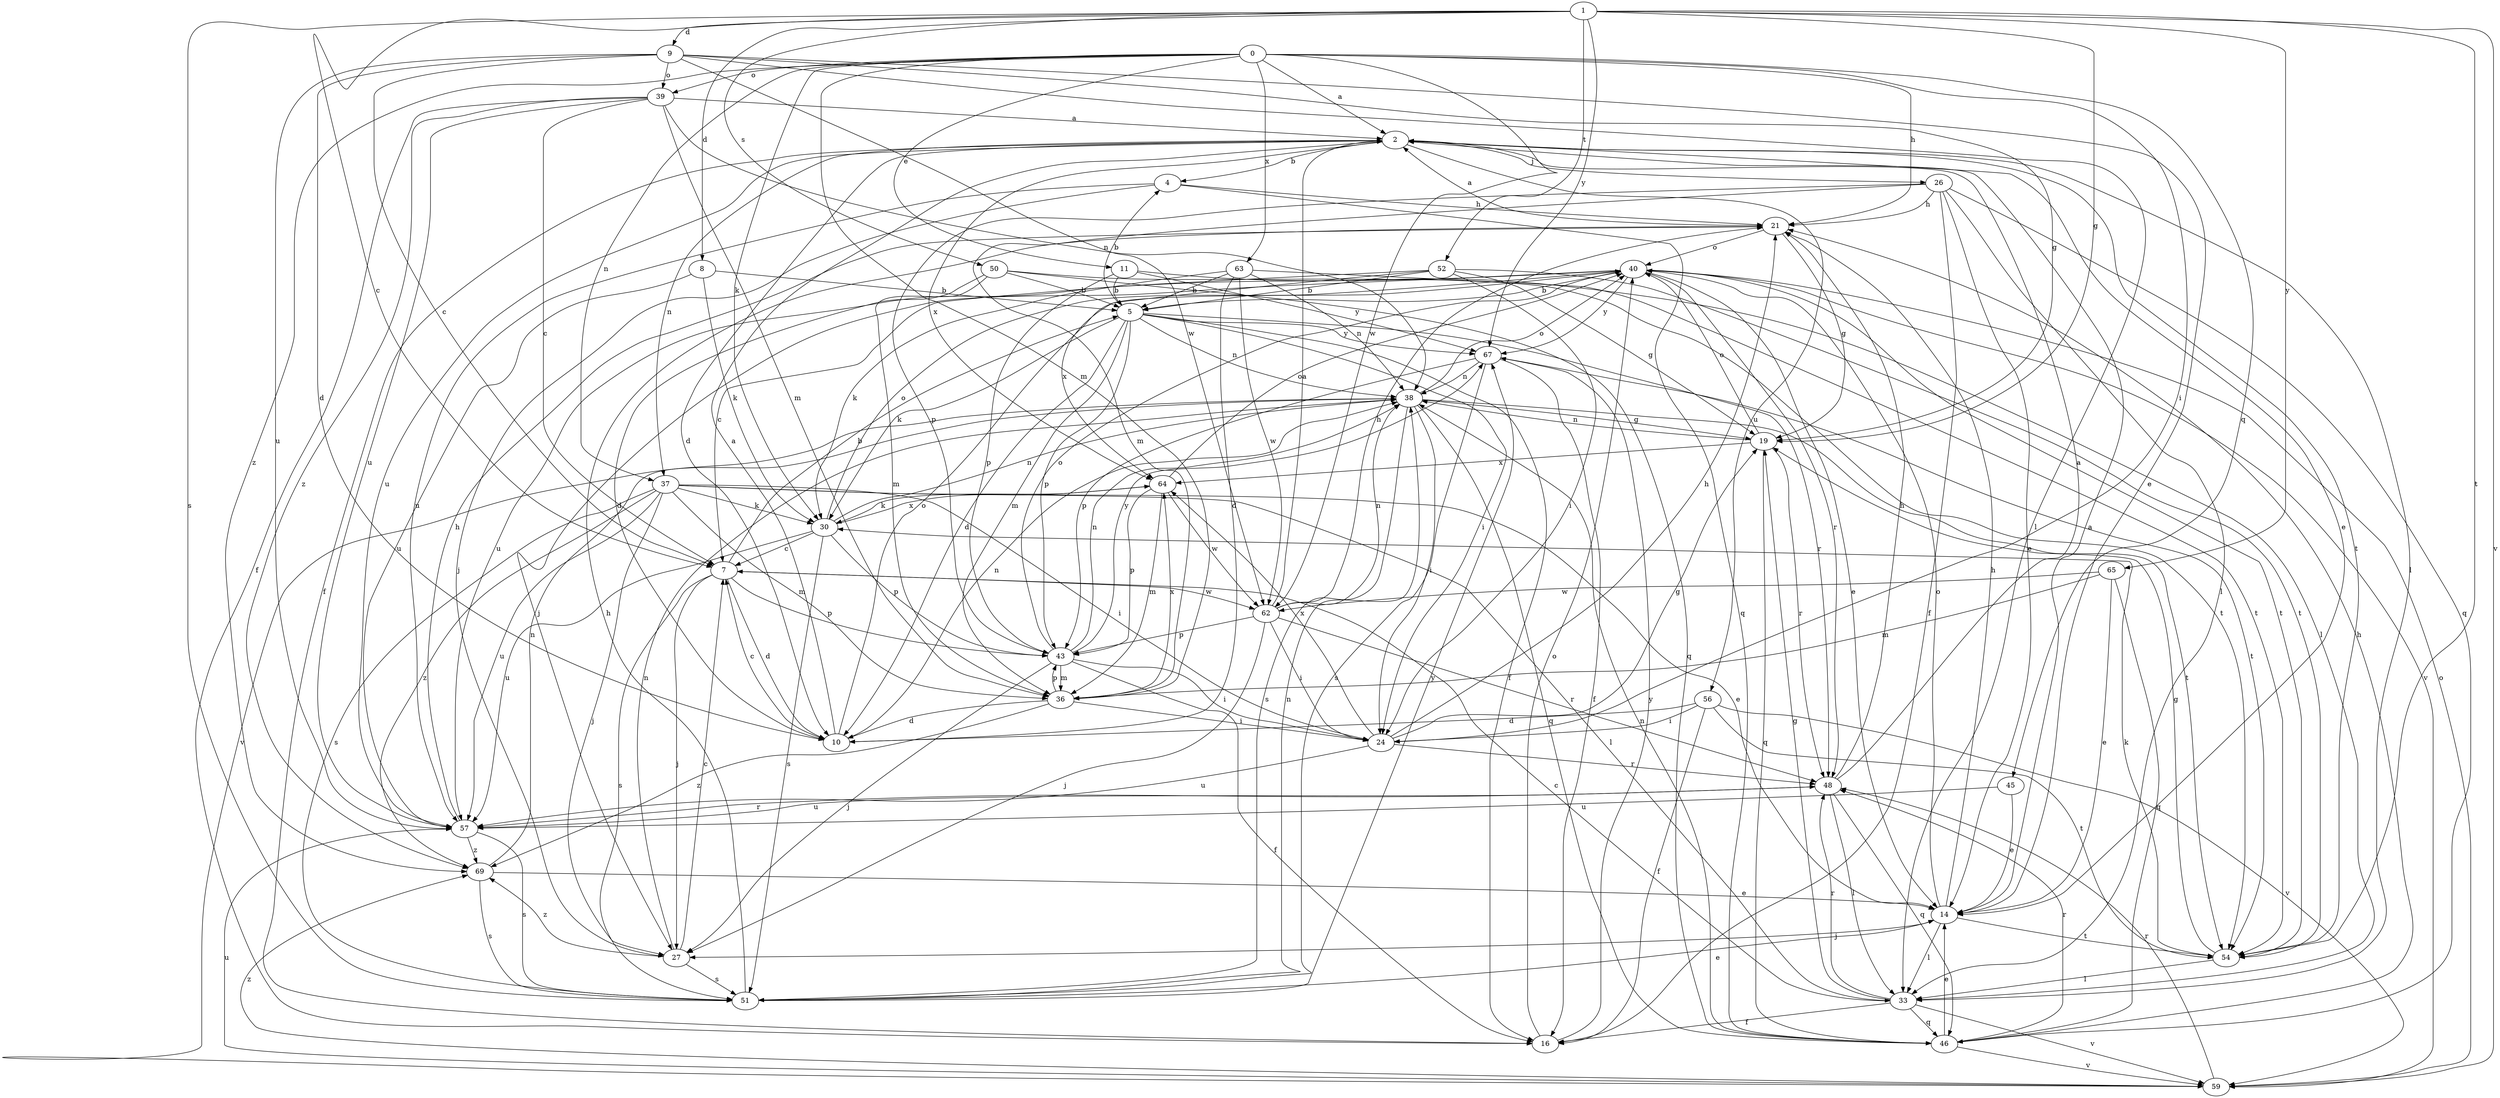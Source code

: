 strict digraph  {
0;
1;
2;
4;
5;
7;
8;
9;
10;
11;
14;
16;
19;
21;
24;
26;
27;
30;
33;
36;
37;
38;
39;
40;
43;
45;
46;
48;
50;
51;
52;
54;
56;
57;
59;
62;
63;
64;
65;
67;
69;
0 -> 2  [label=a];
0 -> 11  [label=e];
0 -> 21  [label=h];
0 -> 24  [label=i];
0 -> 30  [label=k];
0 -> 36  [label=m];
0 -> 37  [label=n];
0 -> 39  [label=o];
0 -> 45  [label=q];
0 -> 62  [label=w];
0 -> 63  [label=x];
0 -> 69  [label=z];
1 -> 7  [label=c];
1 -> 8  [label=d];
1 -> 9  [label=d];
1 -> 19  [label=g];
1 -> 50  [label=s];
1 -> 51  [label=s];
1 -> 52  [label=t];
1 -> 54  [label=t];
1 -> 59  [label=v];
1 -> 65  [label=y];
1 -> 67  [label=y];
2 -> 4  [label=b];
2 -> 10  [label=d];
2 -> 14  [label=e];
2 -> 16  [label=f];
2 -> 26  [label=j];
2 -> 33  [label=l];
2 -> 37  [label=n];
2 -> 54  [label=t];
2 -> 56  [label=u];
2 -> 57  [label=u];
2 -> 64  [label=x];
4 -> 21  [label=h];
4 -> 27  [label=j];
4 -> 46  [label=q];
4 -> 57  [label=u];
5 -> 4  [label=b];
5 -> 10  [label=d];
5 -> 16  [label=f];
5 -> 24  [label=i];
5 -> 30  [label=k];
5 -> 36  [label=m];
5 -> 38  [label=n];
5 -> 43  [label=p];
5 -> 48  [label=r];
5 -> 67  [label=y];
7 -> 5  [label=b];
7 -> 10  [label=d];
7 -> 27  [label=j];
7 -> 43  [label=p];
7 -> 51  [label=s];
7 -> 62  [label=w];
8 -> 5  [label=b];
8 -> 30  [label=k];
8 -> 57  [label=u];
9 -> 7  [label=c];
9 -> 10  [label=d];
9 -> 14  [label=e];
9 -> 19  [label=g];
9 -> 33  [label=l];
9 -> 39  [label=o];
9 -> 57  [label=u];
9 -> 62  [label=w];
10 -> 2  [label=a];
10 -> 7  [label=c];
10 -> 38  [label=n];
10 -> 40  [label=o];
11 -> 5  [label=b];
11 -> 33  [label=l];
11 -> 43  [label=p];
11 -> 67  [label=y];
14 -> 2  [label=a];
14 -> 21  [label=h];
14 -> 27  [label=j];
14 -> 33  [label=l];
14 -> 40  [label=o];
14 -> 54  [label=t];
16 -> 40  [label=o];
16 -> 67  [label=y];
19 -> 38  [label=n];
19 -> 40  [label=o];
19 -> 46  [label=q];
19 -> 48  [label=r];
19 -> 64  [label=x];
21 -> 2  [label=a];
21 -> 19  [label=g];
21 -> 40  [label=o];
24 -> 19  [label=g];
24 -> 21  [label=h];
24 -> 48  [label=r];
24 -> 57  [label=u];
24 -> 64  [label=x];
26 -> 14  [label=e];
26 -> 16  [label=f];
26 -> 21  [label=h];
26 -> 33  [label=l];
26 -> 36  [label=m];
26 -> 43  [label=p];
26 -> 46  [label=q];
27 -> 7  [label=c];
27 -> 38  [label=n];
27 -> 51  [label=s];
27 -> 69  [label=z];
30 -> 7  [label=c];
30 -> 38  [label=n];
30 -> 40  [label=o];
30 -> 43  [label=p];
30 -> 51  [label=s];
30 -> 57  [label=u];
30 -> 64  [label=x];
33 -> 7  [label=c];
33 -> 16  [label=f];
33 -> 19  [label=g];
33 -> 46  [label=q];
33 -> 48  [label=r];
33 -> 59  [label=v];
36 -> 10  [label=d];
36 -> 24  [label=i];
36 -> 43  [label=p];
36 -> 64  [label=x];
36 -> 69  [label=z];
37 -> 14  [label=e];
37 -> 24  [label=i];
37 -> 27  [label=j];
37 -> 30  [label=k];
37 -> 33  [label=l];
37 -> 36  [label=m];
37 -> 51  [label=s];
37 -> 57  [label=u];
37 -> 69  [label=z];
38 -> 19  [label=g];
38 -> 24  [label=i];
38 -> 40  [label=o];
38 -> 46  [label=q];
38 -> 51  [label=s];
38 -> 54  [label=t];
38 -> 59  [label=v];
39 -> 2  [label=a];
39 -> 7  [label=c];
39 -> 16  [label=f];
39 -> 36  [label=m];
39 -> 38  [label=n];
39 -> 57  [label=u];
39 -> 69  [label=z];
40 -> 5  [label=b];
40 -> 14  [label=e];
40 -> 27  [label=j];
40 -> 48  [label=r];
40 -> 54  [label=t];
40 -> 57  [label=u];
40 -> 59  [label=v];
40 -> 67  [label=y];
43 -> 16  [label=f];
43 -> 24  [label=i];
43 -> 27  [label=j];
43 -> 36  [label=m];
43 -> 38  [label=n];
43 -> 40  [label=o];
43 -> 67  [label=y];
45 -> 14  [label=e];
45 -> 57  [label=u];
46 -> 14  [label=e];
46 -> 21  [label=h];
46 -> 38  [label=n];
46 -> 48  [label=r];
46 -> 59  [label=v];
48 -> 2  [label=a];
48 -> 21  [label=h];
48 -> 33  [label=l];
48 -> 46  [label=q];
48 -> 57  [label=u];
50 -> 5  [label=b];
50 -> 10  [label=d];
50 -> 36  [label=m];
50 -> 46  [label=q];
50 -> 54  [label=t];
51 -> 14  [label=e];
51 -> 21  [label=h];
51 -> 38  [label=n];
51 -> 67  [label=y];
52 -> 5  [label=b];
52 -> 7  [label=c];
52 -> 19  [label=g];
52 -> 24  [label=i];
52 -> 54  [label=t];
52 -> 64  [label=x];
54 -> 19  [label=g];
54 -> 30  [label=k];
54 -> 33  [label=l];
56 -> 10  [label=d];
56 -> 16  [label=f];
56 -> 24  [label=i];
56 -> 54  [label=t];
56 -> 59  [label=v];
57 -> 21  [label=h];
57 -> 48  [label=r];
57 -> 51  [label=s];
57 -> 69  [label=z];
59 -> 40  [label=o];
59 -> 48  [label=r];
59 -> 57  [label=u];
59 -> 69  [label=z];
62 -> 2  [label=a];
62 -> 21  [label=h];
62 -> 24  [label=i];
62 -> 27  [label=j];
62 -> 38  [label=n];
62 -> 43  [label=p];
62 -> 48  [label=r];
63 -> 5  [label=b];
63 -> 10  [label=d];
63 -> 30  [label=k];
63 -> 38  [label=n];
63 -> 54  [label=t];
63 -> 62  [label=w];
64 -> 30  [label=k];
64 -> 36  [label=m];
64 -> 40  [label=o];
64 -> 43  [label=p];
64 -> 62  [label=w];
65 -> 14  [label=e];
65 -> 36  [label=m];
65 -> 46  [label=q];
65 -> 62  [label=w];
67 -> 16  [label=f];
67 -> 38  [label=n];
67 -> 43  [label=p];
67 -> 51  [label=s];
67 -> 54  [label=t];
69 -> 14  [label=e];
69 -> 38  [label=n];
69 -> 51  [label=s];
}
